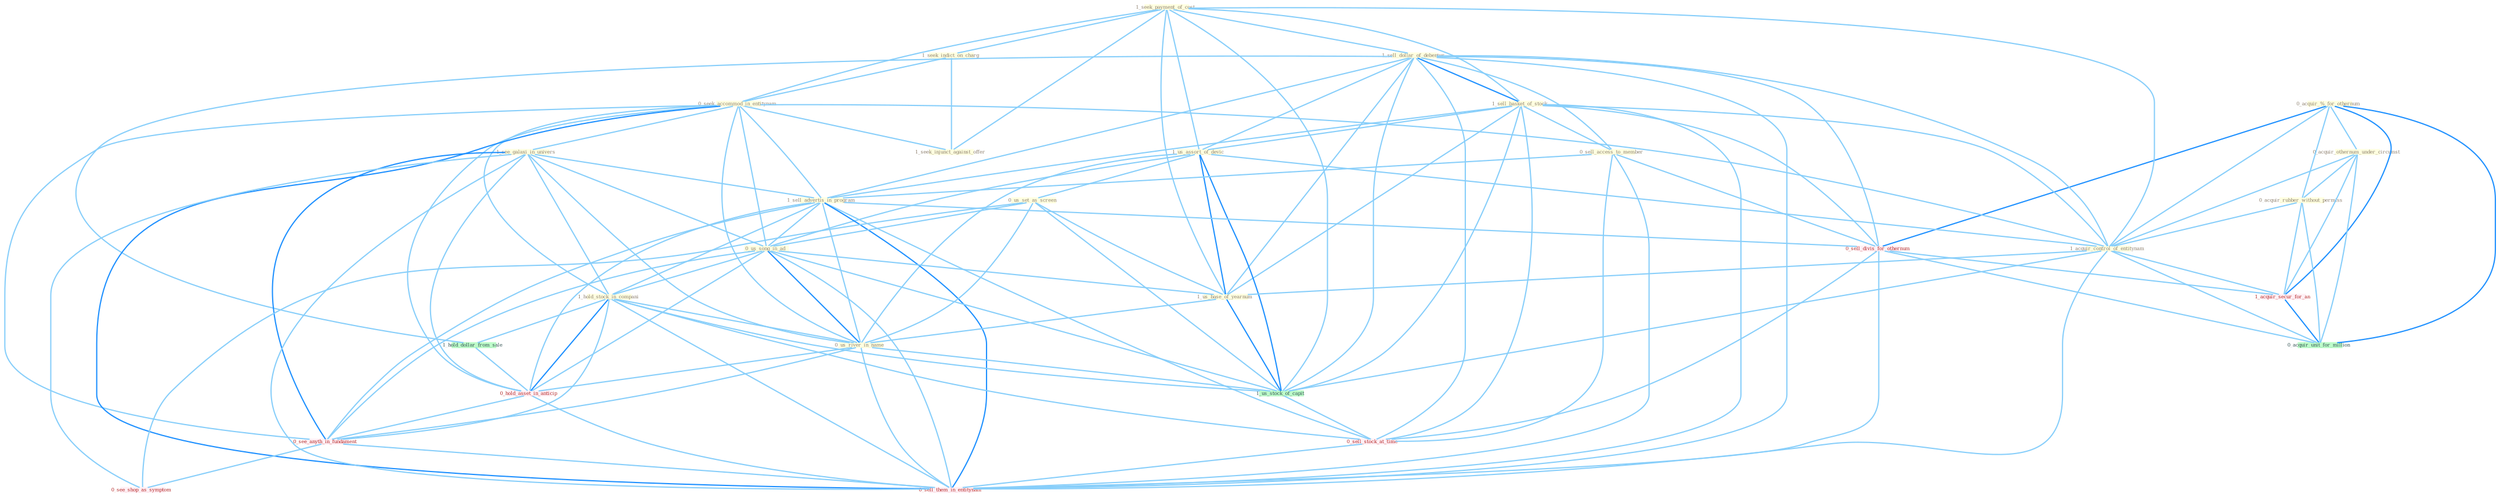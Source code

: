 Graph G{ 
    node
    [shape=polygon,style=filled,width=.5,height=.06,color="#BDFCC9",fixedsize=true,fontsize=4,
    fontcolor="#2f4f4f"];
    {node
    [color="#ffffe0", fontcolor="#8b7d6b"] "0_acquir_%_for_othernum " "0_acquir_othernum_under_circumst " "1_seek_payment_of_cost " "1_sell_dollar_of_debentur " "0_acquir_rubber_without_permiss " "1_seek_indict_on_charg " "1_sell_basket_of_stock " "1_us_assort_of_devic " "0_seek_accommod_in_entitynam " "1_see_galaxi_in_univers " "0_sell_access_to_member " "1_acquir_control_of_entitynam " "1_sell_advertis_in_program " "0_us_set_as_screen " "0_us_song_in_ad " "1_us_base_of_yearnum " "1_seek_injunct_against_offer " "1_hold_stock_in_compani " "0_us_river_in_name "}
{node [color="#fff0f5", fontcolor="#b22222"] "0_sell_divis_for_othernum " "1_acquir_secur_for_an " "0_hold_asset_in_anticip " "0_sell_stock_at_time " "0_see_anyth_in_fundament " "0_see_shop_as_symptom " "0_sell_them_in_entitynam "}
edge [color="#B0E2FF"];

	"0_acquir_%_for_othernum " -- "0_acquir_othernum_under_circumst " [w="1", color="#87cefa" ];
	"0_acquir_%_for_othernum " -- "0_acquir_rubber_without_permiss " [w="1", color="#87cefa" ];
	"0_acquir_%_for_othernum " -- "1_acquir_control_of_entitynam " [w="1", color="#87cefa" ];
	"0_acquir_%_for_othernum " -- "0_sell_divis_for_othernum " [w="2", color="#1e90ff" , len=0.8];
	"0_acquir_%_for_othernum " -- "1_acquir_secur_for_an " [w="2", color="#1e90ff" , len=0.8];
	"0_acquir_%_for_othernum " -- "0_acquir_unit_for_million " [w="2", color="#1e90ff" , len=0.8];
	"0_acquir_othernum_under_circumst " -- "0_acquir_rubber_without_permiss " [w="1", color="#87cefa" ];
	"0_acquir_othernum_under_circumst " -- "1_acquir_control_of_entitynam " [w="1", color="#87cefa" ];
	"0_acquir_othernum_under_circumst " -- "1_acquir_secur_for_an " [w="1", color="#87cefa" ];
	"0_acquir_othernum_under_circumst " -- "0_acquir_unit_for_million " [w="1", color="#87cefa" ];
	"1_seek_payment_of_cost " -- "1_sell_dollar_of_debentur " [w="1", color="#87cefa" ];
	"1_seek_payment_of_cost " -- "1_seek_indict_on_charg " [w="1", color="#87cefa" ];
	"1_seek_payment_of_cost " -- "1_sell_basket_of_stock " [w="1", color="#87cefa" ];
	"1_seek_payment_of_cost " -- "1_us_assort_of_devic " [w="1", color="#87cefa" ];
	"1_seek_payment_of_cost " -- "0_seek_accommod_in_entitynam " [w="1", color="#87cefa" ];
	"1_seek_payment_of_cost " -- "1_acquir_control_of_entitynam " [w="1", color="#87cefa" ];
	"1_seek_payment_of_cost " -- "1_us_base_of_yearnum " [w="1", color="#87cefa" ];
	"1_seek_payment_of_cost " -- "1_seek_injunct_against_offer " [w="1", color="#87cefa" ];
	"1_seek_payment_of_cost " -- "1_us_stock_of_capit " [w="1", color="#87cefa" ];
	"1_sell_dollar_of_debentur " -- "1_sell_basket_of_stock " [w="2", color="#1e90ff" , len=0.8];
	"1_sell_dollar_of_debentur " -- "1_us_assort_of_devic " [w="1", color="#87cefa" ];
	"1_sell_dollar_of_debentur " -- "0_sell_access_to_member " [w="1", color="#87cefa" ];
	"1_sell_dollar_of_debentur " -- "1_acquir_control_of_entitynam " [w="1", color="#87cefa" ];
	"1_sell_dollar_of_debentur " -- "1_sell_advertis_in_program " [w="1", color="#87cefa" ];
	"1_sell_dollar_of_debentur " -- "1_us_base_of_yearnum " [w="1", color="#87cefa" ];
	"1_sell_dollar_of_debentur " -- "0_sell_divis_for_othernum " [w="1", color="#87cefa" ];
	"1_sell_dollar_of_debentur " -- "1_us_stock_of_capit " [w="1", color="#87cefa" ];
	"1_sell_dollar_of_debentur " -- "1_hold_dollar_from_sale " [w="1", color="#87cefa" ];
	"1_sell_dollar_of_debentur " -- "0_sell_stock_at_time " [w="1", color="#87cefa" ];
	"1_sell_dollar_of_debentur " -- "0_sell_them_in_entitynam " [w="1", color="#87cefa" ];
	"0_acquir_rubber_without_permiss " -- "1_acquir_control_of_entitynam " [w="1", color="#87cefa" ];
	"0_acquir_rubber_without_permiss " -- "1_acquir_secur_for_an " [w="1", color="#87cefa" ];
	"0_acquir_rubber_without_permiss " -- "0_acquir_unit_for_million " [w="1", color="#87cefa" ];
	"1_seek_indict_on_charg " -- "0_seek_accommod_in_entitynam " [w="1", color="#87cefa" ];
	"1_seek_indict_on_charg " -- "1_seek_injunct_against_offer " [w="1", color="#87cefa" ];
	"1_sell_basket_of_stock " -- "1_us_assort_of_devic " [w="1", color="#87cefa" ];
	"1_sell_basket_of_stock " -- "0_sell_access_to_member " [w="1", color="#87cefa" ];
	"1_sell_basket_of_stock " -- "1_acquir_control_of_entitynam " [w="1", color="#87cefa" ];
	"1_sell_basket_of_stock " -- "1_sell_advertis_in_program " [w="1", color="#87cefa" ];
	"1_sell_basket_of_stock " -- "1_us_base_of_yearnum " [w="1", color="#87cefa" ];
	"1_sell_basket_of_stock " -- "0_sell_divis_for_othernum " [w="1", color="#87cefa" ];
	"1_sell_basket_of_stock " -- "1_us_stock_of_capit " [w="1", color="#87cefa" ];
	"1_sell_basket_of_stock " -- "0_sell_stock_at_time " [w="1", color="#87cefa" ];
	"1_sell_basket_of_stock " -- "0_sell_them_in_entitynam " [w="1", color="#87cefa" ];
	"1_us_assort_of_devic " -- "1_acquir_control_of_entitynam " [w="1", color="#87cefa" ];
	"1_us_assort_of_devic " -- "0_us_set_as_screen " [w="1", color="#87cefa" ];
	"1_us_assort_of_devic " -- "0_us_song_in_ad " [w="1", color="#87cefa" ];
	"1_us_assort_of_devic " -- "1_us_base_of_yearnum " [w="2", color="#1e90ff" , len=0.8];
	"1_us_assort_of_devic " -- "0_us_river_in_name " [w="1", color="#87cefa" ];
	"1_us_assort_of_devic " -- "1_us_stock_of_capit " [w="2", color="#1e90ff" , len=0.8];
	"0_seek_accommod_in_entitynam " -- "1_see_galaxi_in_univers " [w="1", color="#87cefa" ];
	"0_seek_accommod_in_entitynam " -- "1_acquir_control_of_entitynam " [w="1", color="#87cefa" ];
	"0_seek_accommod_in_entitynam " -- "1_sell_advertis_in_program " [w="1", color="#87cefa" ];
	"0_seek_accommod_in_entitynam " -- "0_us_song_in_ad " [w="1", color="#87cefa" ];
	"0_seek_accommod_in_entitynam " -- "1_seek_injunct_against_offer " [w="1", color="#87cefa" ];
	"0_seek_accommod_in_entitynam " -- "1_hold_stock_in_compani " [w="1", color="#87cefa" ];
	"0_seek_accommod_in_entitynam " -- "0_us_river_in_name " [w="1", color="#87cefa" ];
	"0_seek_accommod_in_entitynam " -- "0_hold_asset_in_anticip " [w="1", color="#87cefa" ];
	"0_seek_accommod_in_entitynam " -- "0_see_anyth_in_fundament " [w="1", color="#87cefa" ];
	"0_seek_accommod_in_entitynam " -- "0_sell_them_in_entitynam " [w="2", color="#1e90ff" , len=0.8];
	"1_see_galaxi_in_univers " -- "1_sell_advertis_in_program " [w="1", color="#87cefa" ];
	"1_see_galaxi_in_univers " -- "0_us_song_in_ad " [w="1", color="#87cefa" ];
	"1_see_galaxi_in_univers " -- "1_hold_stock_in_compani " [w="1", color="#87cefa" ];
	"1_see_galaxi_in_univers " -- "0_us_river_in_name " [w="1", color="#87cefa" ];
	"1_see_galaxi_in_univers " -- "0_hold_asset_in_anticip " [w="1", color="#87cefa" ];
	"1_see_galaxi_in_univers " -- "0_see_anyth_in_fundament " [w="2", color="#1e90ff" , len=0.8];
	"1_see_galaxi_in_univers " -- "0_see_shop_as_symptom " [w="1", color="#87cefa" ];
	"1_see_galaxi_in_univers " -- "0_sell_them_in_entitynam " [w="1", color="#87cefa" ];
	"0_sell_access_to_member " -- "1_sell_advertis_in_program " [w="1", color="#87cefa" ];
	"0_sell_access_to_member " -- "0_sell_divis_for_othernum " [w="1", color="#87cefa" ];
	"0_sell_access_to_member " -- "0_sell_stock_at_time " [w="1", color="#87cefa" ];
	"0_sell_access_to_member " -- "0_sell_them_in_entitynam " [w="1", color="#87cefa" ];
	"1_acquir_control_of_entitynam " -- "1_us_base_of_yearnum " [w="1", color="#87cefa" ];
	"1_acquir_control_of_entitynam " -- "1_acquir_secur_for_an " [w="1", color="#87cefa" ];
	"1_acquir_control_of_entitynam " -- "1_us_stock_of_capit " [w="1", color="#87cefa" ];
	"1_acquir_control_of_entitynam " -- "0_acquir_unit_for_million " [w="1", color="#87cefa" ];
	"1_acquir_control_of_entitynam " -- "0_sell_them_in_entitynam " [w="1", color="#87cefa" ];
	"1_sell_advertis_in_program " -- "0_us_song_in_ad " [w="1", color="#87cefa" ];
	"1_sell_advertis_in_program " -- "1_hold_stock_in_compani " [w="1", color="#87cefa" ];
	"1_sell_advertis_in_program " -- "0_us_river_in_name " [w="1", color="#87cefa" ];
	"1_sell_advertis_in_program " -- "0_sell_divis_for_othernum " [w="1", color="#87cefa" ];
	"1_sell_advertis_in_program " -- "0_hold_asset_in_anticip " [w="1", color="#87cefa" ];
	"1_sell_advertis_in_program " -- "0_sell_stock_at_time " [w="1", color="#87cefa" ];
	"1_sell_advertis_in_program " -- "0_see_anyth_in_fundament " [w="1", color="#87cefa" ];
	"1_sell_advertis_in_program " -- "0_sell_them_in_entitynam " [w="2", color="#1e90ff" , len=0.8];
	"0_us_set_as_screen " -- "0_us_song_in_ad " [w="1", color="#87cefa" ];
	"0_us_set_as_screen " -- "1_us_base_of_yearnum " [w="1", color="#87cefa" ];
	"0_us_set_as_screen " -- "0_us_river_in_name " [w="1", color="#87cefa" ];
	"0_us_set_as_screen " -- "1_us_stock_of_capit " [w="1", color="#87cefa" ];
	"0_us_set_as_screen " -- "0_see_shop_as_symptom " [w="1", color="#87cefa" ];
	"0_us_song_in_ad " -- "1_us_base_of_yearnum " [w="1", color="#87cefa" ];
	"0_us_song_in_ad " -- "1_hold_stock_in_compani " [w="1", color="#87cefa" ];
	"0_us_song_in_ad " -- "0_us_river_in_name " [w="2", color="#1e90ff" , len=0.8];
	"0_us_song_in_ad " -- "1_us_stock_of_capit " [w="1", color="#87cefa" ];
	"0_us_song_in_ad " -- "0_hold_asset_in_anticip " [w="1", color="#87cefa" ];
	"0_us_song_in_ad " -- "0_see_anyth_in_fundament " [w="1", color="#87cefa" ];
	"0_us_song_in_ad " -- "0_sell_them_in_entitynam " [w="1", color="#87cefa" ];
	"1_us_base_of_yearnum " -- "0_us_river_in_name " [w="1", color="#87cefa" ];
	"1_us_base_of_yearnum " -- "1_us_stock_of_capit " [w="2", color="#1e90ff" , len=0.8];
	"1_hold_stock_in_compani " -- "0_us_river_in_name " [w="1", color="#87cefa" ];
	"1_hold_stock_in_compani " -- "1_us_stock_of_capit " [w="1", color="#87cefa" ];
	"1_hold_stock_in_compani " -- "1_hold_dollar_from_sale " [w="1", color="#87cefa" ];
	"1_hold_stock_in_compani " -- "0_hold_asset_in_anticip " [w="2", color="#1e90ff" , len=0.8];
	"1_hold_stock_in_compani " -- "0_sell_stock_at_time " [w="1", color="#87cefa" ];
	"1_hold_stock_in_compani " -- "0_see_anyth_in_fundament " [w="1", color="#87cefa" ];
	"1_hold_stock_in_compani " -- "0_sell_them_in_entitynam " [w="1", color="#87cefa" ];
	"0_us_river_in_name " -- "1_us_stock_of_capit " [w="1", color="#87cefa" ];
	"0_us_river_in_name " -- "0_hold_asset_in_anticip " [w="1", color="#87cefa" ];
	"0_us_river_in_name " -- "0_see_anyth_in_fundament " [w="1", color="#87cefa" ];
	"0_us_river_in_name " -- "0_sell_them_in_entitynam " [w="1", color="#87cefa" ];
	"0_sell_divis_for_othernum " -- "1_acquir_secur_for_an " [w="1", color="#87cefa" ];
	"0_sell_divis_for_othernum " -- "0_sell_stock_at_time " [w="1", color="#87cefa" ];
	"0_sell_divis_for_othernum " -- "0_acquir_unit_for_million " [w="1", color="#87cefa" ];
	"0_sell_divis_for_othernum " -- "0_sell_them_in_entitynam " [w="1", color="#87cefa" ];
	"1_acquir_secur_for_an " -- "0_acquir_unit_for_million " [w="2", color="#1e90ff" , len=0.8];
	"1_us_stock_of_capit " -- "0_sell_stock_at_time " [w="1", color="#87cefa" ];
	"1_hold_dollar_from_sale " -- "0_hold_asset_in_anticip " [w="1", color="#87cefa" ];
	"0_hold_asset_in_anticip " -- "0_see_anyth_in_fundament " [w="1", color="#87cefa" ];
	"0_hold_asset_in_anticip " -- "0_sell_them_in_entitynam " [w="1", color="#87cefa" ];
	"0_sell_stock_at_time " -- "0_sell_them_in_entitynam " [w="1", color="#87cefa" ];
	"0_see_anyth_in_fundament " -- "0_see_shop_as_symptom " [w="1", color="#87cefa" ];
	"0_see_anyth_in_fundament " -- "0_sell_them_in_entitynam " [w="1", color="#87cefa" ];
}